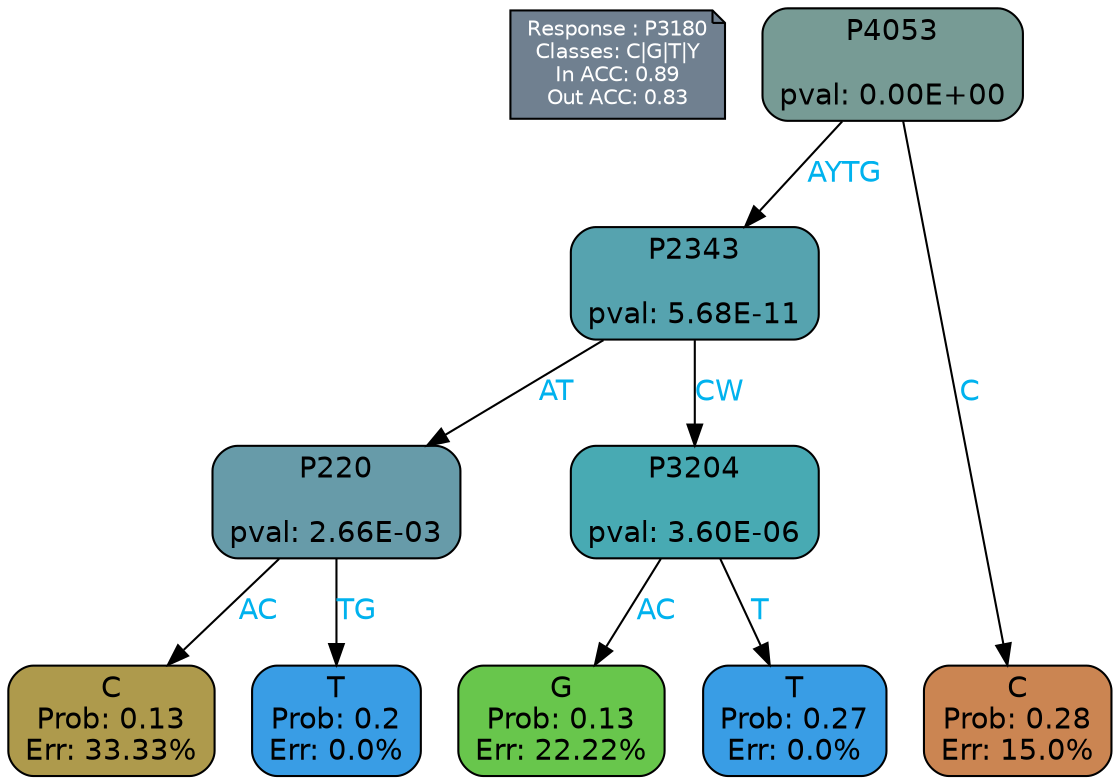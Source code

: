 digraph Tree {
node [shape=box, style="filled, rounded", color="black", fontname=helvetica] ;
graph [ranksep=equally, splines=polylines, bgcolor=transparent, dpi=600] ;
edge [fontname=helvetica] ;
LEGEND [label="Response : P3180
Classes: C|G|T|Y
In ACC: 0.89
Out ACC: 0.83
",shape=note,align=left,style=filled,fillcolor="slategray",fontcolor="white",fontsize=10];1 [label="P4053

pval: 0.00E+00", fillcolor="#779b95"] ;
2 [label="P2343

pval: 5.68E-11", fillcolor="#56a3af"] ;
3 [label="P220

pval: 2.66E-03", fillcolor="#679ba9"] ;
4 [label="C
Prob: 0.13
Err: 33.33%", fillcolor="#ae9a4c"] ;
5 [label="T
Prob: 0.2
Err: 0.0%", fillcolor="#399de5"] ;
6 [label="P3204

pval: 3.60E-06", fillcolor="#48aab3"] ;
7 [label="G
Prob: 0.13
Err: 22.22%", fillcolor="#68c64c"] ;
8 [label="T
Prob: 0.27
Err: 0.0%", fillcolor="#399de5"] ;
9 [label="C
Prob: 0.28
Err: 15.0%", fillcolor="#cb8552"] ;
1 -> 9 [label="C",fontcolor=deepskyblue2] ;
1 -> 2 [label="AYTG",fontcolor=deepskyblue2] ;
2 -> 3 [label="AT",fontcolor=deepskyblue2] ;
2 -> 6 [label="CW",fontcolor=deepskyblue2] ;
3 -> 4 [label="AC",fontcolor=deepskyblue2] ;
3 -> 5 [label="TG",fontcolor=deepskyblue2] ;
6 -> 8 [label="T",fontcolor=deepskyblue2] ;
6 -> 7 [label="AC",fontcolor=deepskyblue2] ;
{rank = same; 4;5;7;8;9;}{rank = same; LEGEND;1;}}